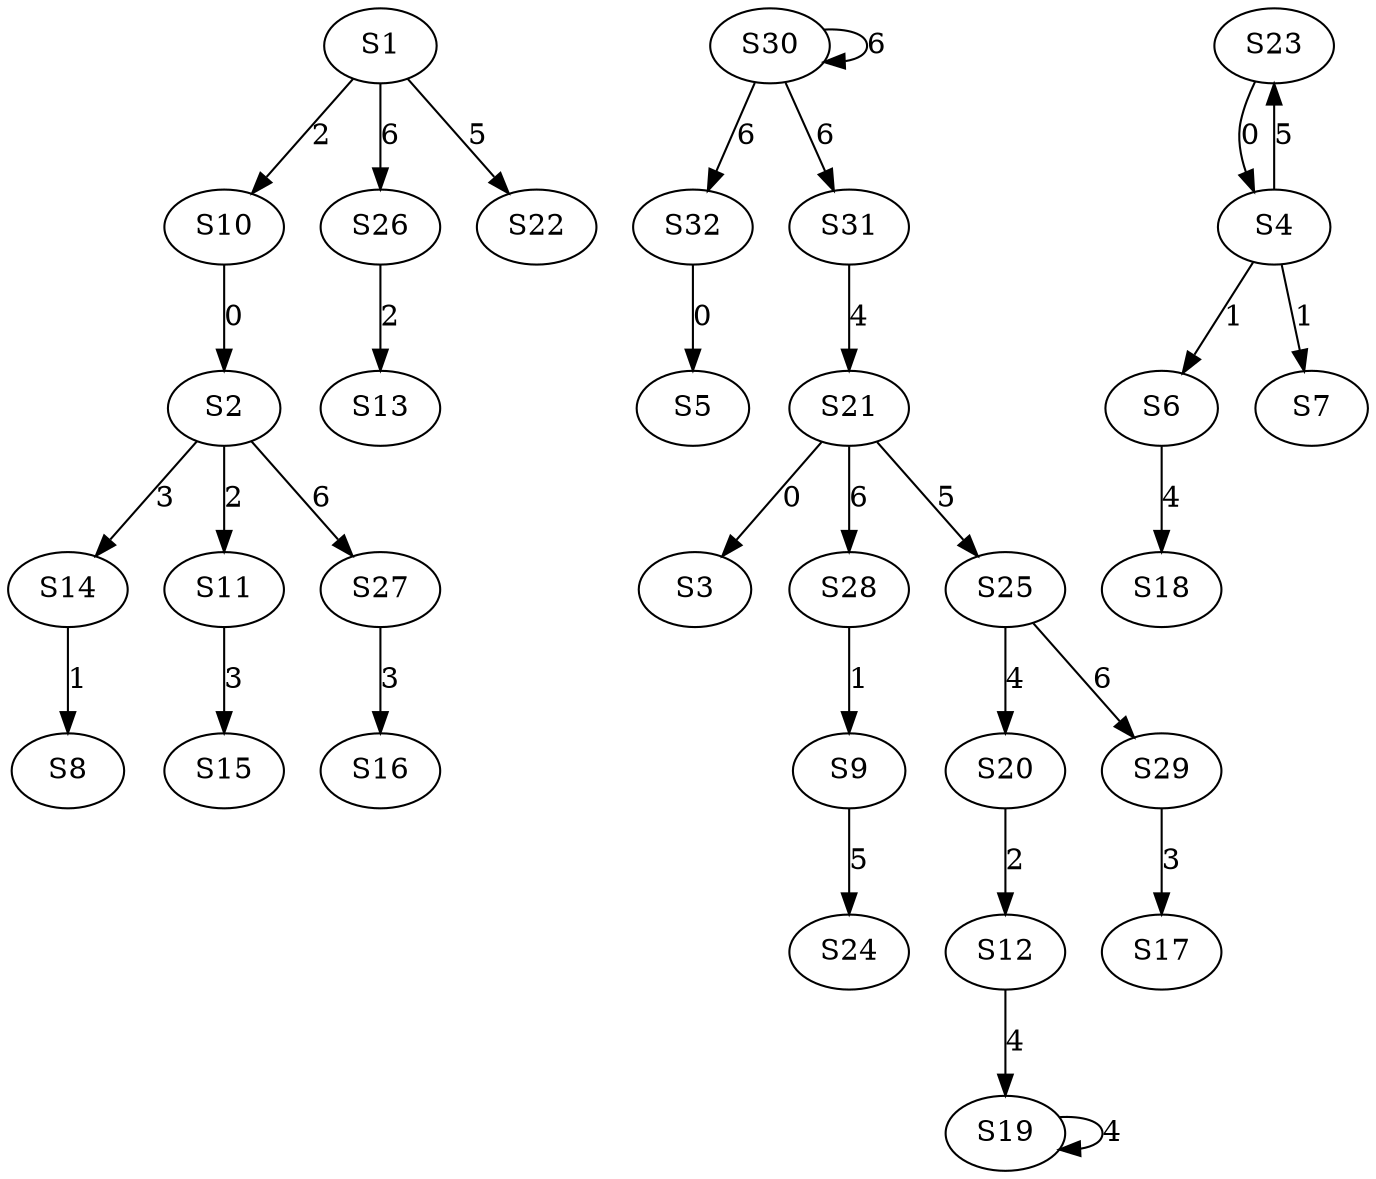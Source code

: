 strict digraph {
	S10 -> S2 [ label = 0 ];
	S21 -> S3 [ label = 0 ];
	S23 -> S4 [ label = 0 ];
	S32 -> S5 [ label = 0 ];
	S4 -> S6 [ label = 1 ];
	S4 -> S7 [ label = 1 ];
	S14 -> S8 [ label = 1 ];
	S28 -> S9 [ label = 1 ];
	S1 -> S10 [ label = 2 ];
	S2 -> S11 [ label = 2 ];
	S20 -> S12 [ label = 2 ];
	S26 -> S13 [ label = 2 ];
	S2 -> S14 [ label = 3 ];
	S11 -> S15 [ label = 3 ];
	S27 -> S16 [ label = 3 ];
	S29 -> S17 [ label = 3 ];
	S6 -> S18 [ label = 4 ];
	S12 -> S19 [ label = 4 ];
	S25 -> S20 [ label = 4 ];
	S31 -> S21 [ label = 4 ];
	S1 -> S22 [ label = 5 ];
	S4 -> S23 [ label = 5 ];
	S9 -> S24 [ label = 5 ];
	S21 -> S25 [ label = 5 ];
	S1 -> S26 [ label = 6 ];
	S2 -> S27 [ label = 6 ];
	S21 -> S28 [ label = 6 ];
	S25 -> S29 [ label = 6 ];
	S30 -> S30 [ label = 6 ];
	S30 -> S31 [ label = 6 ];
	S30 -> S32 [ label = 6 ];
	S19 -> S19 [ label = 4 ];
}